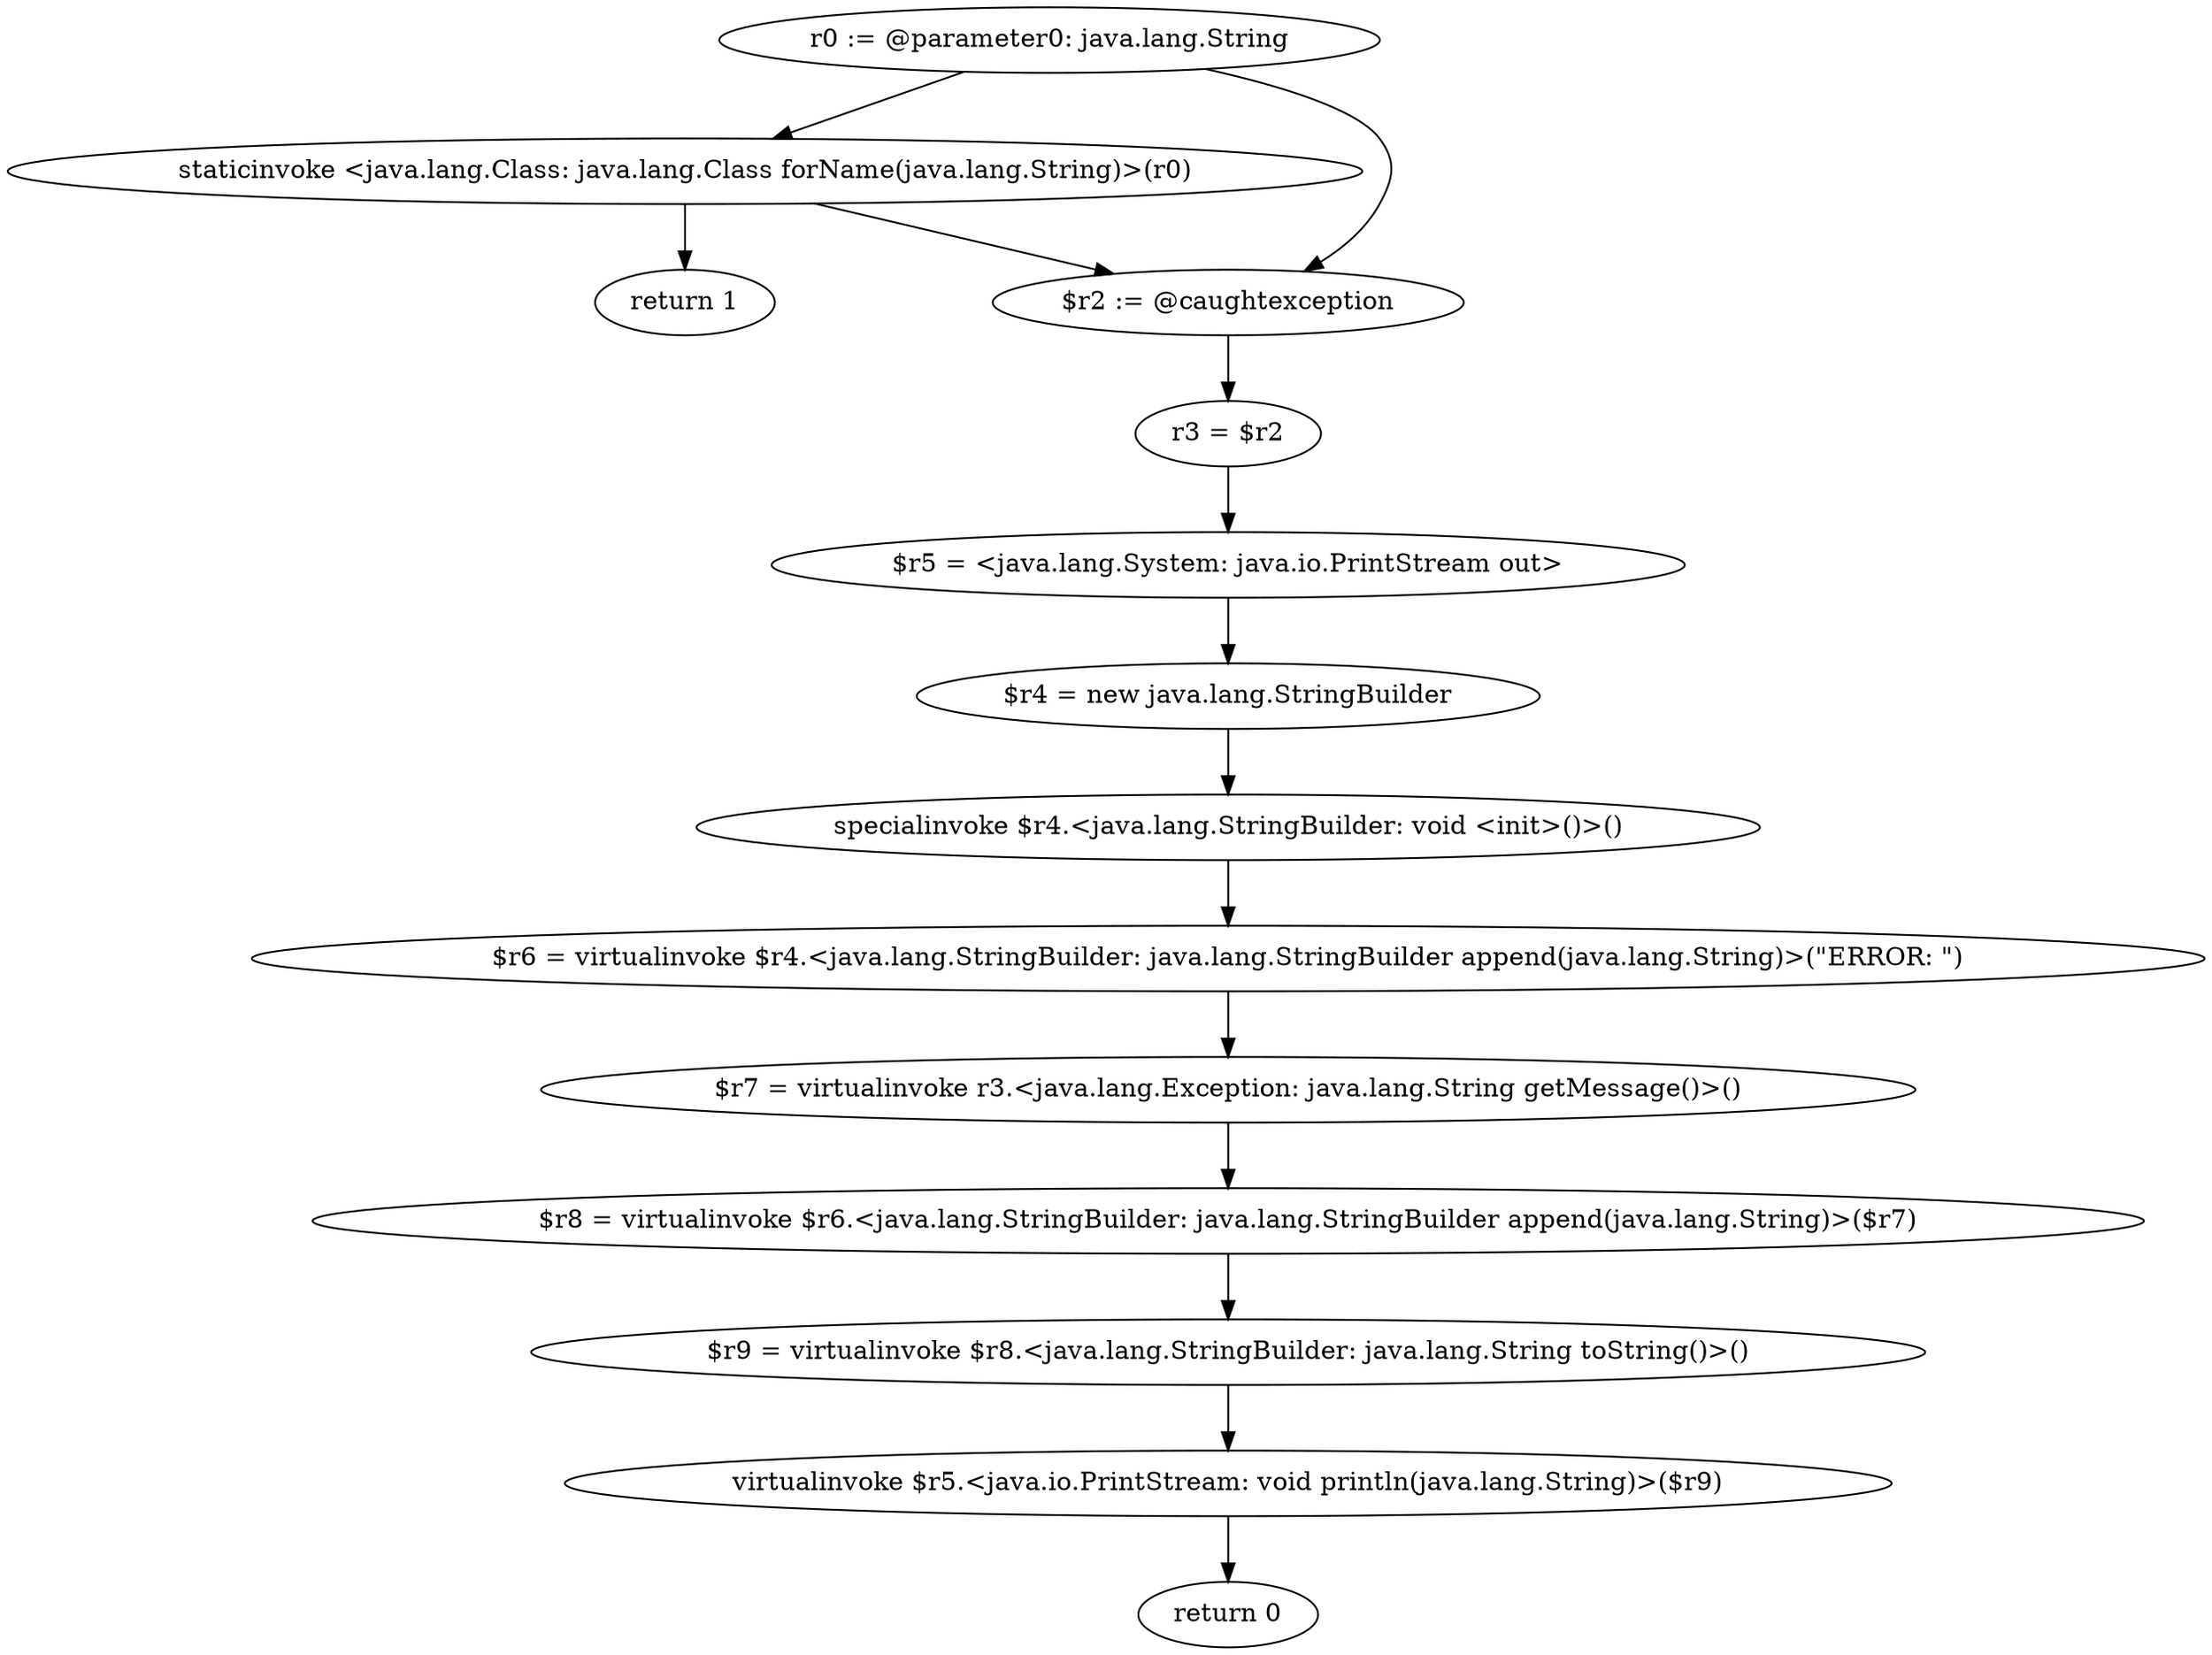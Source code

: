 digraph "unitGraph" {
    "r0 := @parameter0: java.lang.String"
    "staticinvoke <java.lang.Class: java.lang.Class forName(java.lang.String)>(r0)"
    "return 1"
    "$r2 := @caughtexception"
    "r3 = $r2"
    "$r5 = <java.lang.System: java.io.PrintStream out>"
    "$r4 = new java.lang.StringBuilder"
    "specialinvoke $r4.<java.lang.StringBuilder: void <init>()>()"
    "$r6 = virtualinvoke $r4.<java.lang.StringBuilder: java.lang.StringBuilder append(java.lang.String)>(\"ERROR: \")"
    "$r7 = virtualinvoke r3.<java.lang.Exception: java.lang.String getMessage()>()"
    "$r8 = virtualinvoke $r6.<java.lang.StringBuilder: java.lang.StringBuilder append(java.lang.String)>($r7)"
    "$r9 = virtualinvoke $r8.<java.lang.StringBuilder: java.lang.String toString()>()"
    "virtualinvoke $r5.<java.io.PrintStream: void println(java.lang.String)>($r9)"
    "return 0"
    "r0 := @parameter0: java.lang.String"->"staticinvoke <java.lang.Class: java.lang.Class forName(java.lang.String)>(r0)";
    "r0 := @parameter0: java.lang.String"->"$r2 := @caughtexception";
    "staticinvoke <java.lang.Class: java.lang.Class forName(java.lang.String)>(r0)"->"return 1";
    "staticinvoke <java.lang.Class: java.lang.Class forName(java.lang.String)>(r0)"->"$r2 := @caughtexception";
    "$r2 := @caughtexception"->"r3 = $r2";
    "r3 = $r2"->"$r5 = <java.lang.System: java.io.PrintStream out>";
    "$r5 = <java.lang.System: java.io.PrintStream out>"->"$r4 = new java.lang.StringBuilder";
    "$r4 = new java.lang.StringBuilder"->"specialinvoke $r4.<java.lang.StringBuilder: void <init>()>()";
    "specialinvoke $r4.<java.lang.StringBuilder: void <init>()>()"->"$r6 = virtualinvoke $r4.<java.lang.StringBuilder: java.lang.StringBuilder append(java.lang.String)>(\"ERROR: \")";
    "$r6 = virtualinvoke $r4.<java.lang.StringBuilder: java.lang.StringBuilder append(java.lang.String)>(\"ERROR: \")"->"$r7 = virtualinvoke r3.<java.lang.Exception: java.lang.String getMessage()>()";
    "$r7 = virtualinvoke r3.<java.lang.Exception: java.lang.String getMessage()>()"->"$r8 = virtualinvoke $r6.<java.lang.StringBuilder: java.lang.StringBuilder append(java.lang.String)>($r7)";
    "$r8 = virtualinvoke $r6.<java.lang.StringBuilder: java.lang.StringBuilder append(java.lang.String)>($r7)"->"$r9 = virtualinvoke $r8.<java.lang.StringBuilder: java.lang.String toString()>()";
    "$r9 = virtualinvoke $r8.<java.lang.StringBuilder: java.lang.String toString()>()"->"virtualinvoke $r5.<java.io.PrintStream: void println(java.lang.String)>($r9)";
    "virtualinvoke $r5.<java.io.PrintStream: void println(java.lang.String)>($r9)"->"return 0";
}
